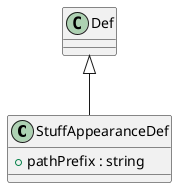 @startuml
class StuffAppearanceDef {
    + pathPrefix : string
}
Def <|-- StuffAppearanceDef
@enduml
